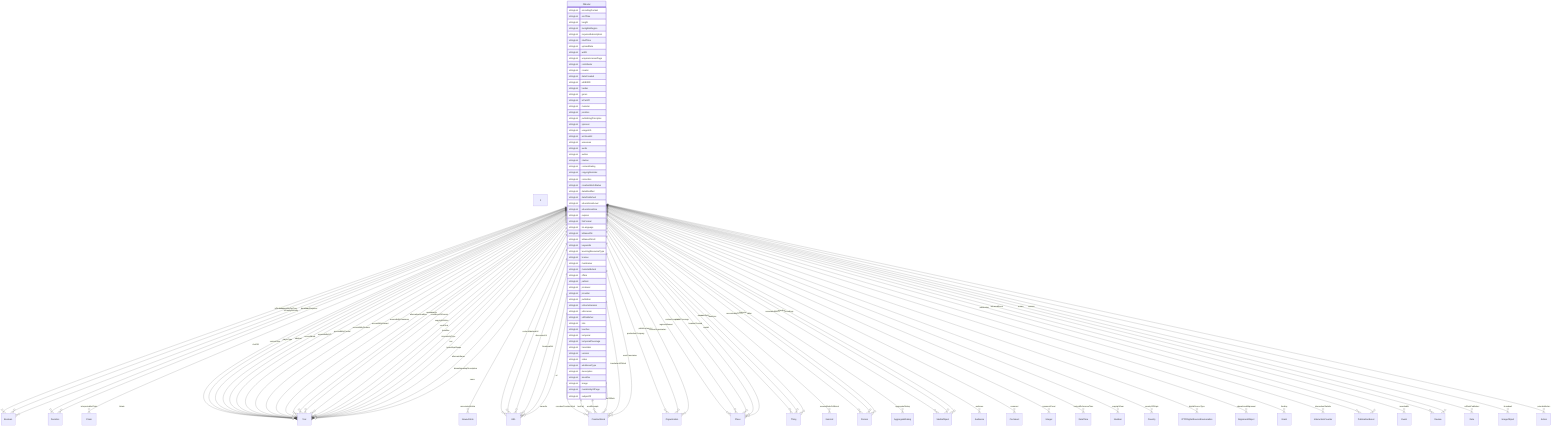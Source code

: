 erDiagram
3DModel {
    stringList encodingFormat  
    stringList endTime  
    stringList height  
    stringList ineligibleRegion  
    stringList requiresSubscription  
    stringList startTime  
    stringList uploadDate  
    stringList width  
    stringList acquireLicensePage  
    stringList contributor  
    stringList creator  
    stringList dateCreated  
    stringList editEIDR  
    stringList funder  
    stringList genre  
    stringList isPartOf  
    stringList material  
    stringList position  
    stringList publishingPrinciples  
    stringList sponsor  
    stringList usageInfo  
    stringList archivedAt  
    stringList assesses  
    stringList audio  
    stringList author  
    stringList citation  
    stringList contentRating  
    stringList copyrightHolder  
    stringList correction  
    stringList creativeWorkStatus  
    stringList dateModified  
    stringList datePublished  
    stringList educationalLevel  
    stringList educationalUse  
    stringList expires  
    stringList fileFormat  
    stringList inLanguage  
    stringList isBasedOn  
    stringList isBasedOnUrl  
    stringList keywords  
    stringList learningResourceType  
    stringList license  
    stringList maintainer  
    stringList materialExtent  
    stringList offers  
    stringList pattern  
    stringList producer  
    stringList provider  
    stringList publisher  
    stringList schemaVersion  
    stringList sdLicense  
    stringList sdPublisher  
    stringList size  
    stringList teaches  
    stringList temporal  
    stringList temporalCoverage  
    stringList translator  
    stringList version  
    stringList video  
    stringList additionalType  
    stringList description  
    stringList identifier  
    stringList image  
    stringList mainEntityOfPage  
    stringList subjectOf  
}

3DModel ||--}o Boolean : "isResizable"
3DModel ||--}o Duration : "duration"
3DModel ||--}o Claim : "interpretedAsClaim"
3DModel ||--}o Text : "sha256"
3DModel ||--}o NewsArticle : "associatedArticle"
3DModel ||--}o Text : "bitrate"
3DModel ||--}o Text : "contentSize"
3DModel ||--}o URL : "contentUrl"
3DModel ||--}o URL : "embedUrl"
3DModel ||--}o CreativeWork : "encodesCreativeWork"
3DModel ||--}o Text : "playerType"
3DModel ||--}o Organization : "productionCompany"
3DModel ||--}o Place : "regionsAllowed"
3DModel ||--}o Thing : "about"
3DModel ||--}o Place : "contentLocation"
3DModel ||--}o CreativeWork : "hasPart"
3DModel ||--}o Thing : "mainEntity"
3DModel ||--}o Place : "spatialCoverage"
3DModel ||--}o CreativeWork : "workExample"
3DModel ||--}o Text : "abstract"
3DModel ||--}o Text : "accessMode"
3DModel ||--}o ItemList : "accessModeSufficient"
3DModel ||--}o Text : "accessibilityAPI"
3DModel ||--}o Text : "accessibilityControl"
3DModel ||--}o Text : "accessibilityFeature"
3DModel ||--}o Text : "accessibilityHazard"
3DModel ||--}o Text : "accessibilitySummary"
3DModel ||--}o Person : "accountablePerson"
3DModel ||--}o AggregateRating : "aggregateRating"
3DModel ||--}o Text : "alternativeHeadline"
3DModel ||--}o MediaObject : "associatedMedia"
3DModel ||--}o Audience : "audience"
3DModel ||--}o Text : "award"
3DModel ||--}o Text : "awards"
3DModel ||--}o Person : "character"
3DModel ||--}o Comment : "comment"
3DModel ||--}o Integer : "commentCount"
3DModel ||--}o Text : "conditionsOfAccess"
3DModel ||--}o DateTime : "contentReferenceTime"
3DModel ||--}o Text : "copyrightNotice"
3DModel ||--}o Number : "copyrightYear"
3DModel ||--}o Country : "countryOfOrigin"
3DModel ||--}o Text : "creditText"
3DModel ||--}o IPTCDigitalSourceEnumeration : "digitalSourceType"
3DModel ||--}o URL : "discussionUrl"
3DModel ||--}o Person : "editor"
3DModel ||--}o AlignmentObject : "educationalAlignment"
3DModel ||--}o MediaObject : "encoding"
3DModel ||--}o MediaObject : "encodings"
3DModel ||--}o CreativeWork : "exampleOfWork"
3DModel ||--}o Grant : "funding"
3DModel ||--}o Text : "headline"
3DModel ||--}o InteractionCounter : "interactionStatistic"
3DModel ||--}o Text : "interactivityType"
3DModel ||--}o Boolean : "isAccessibleForFree"
3DModel ||--}o Boolean : "isFamilyFriendly"
3DModel ||--}o Place : "locationCreated"
3DModel ||--}o Thing : "mentions"
3DModel ||--}o PublicationEvent : "publication"
3DModel ||--}o Organization : "publisherImprint"
3DModel ||--}o Event : "recordedAt"
3DModel ||--}o PublicationEvent : "releasedEvent"
3DModel ||--}o Review : "review"
3DModel ||--}o Review : "reviews"
3DModel ||--}o Date : "sdDatePublished"
3DModel ||--}o Organization : "sourceOrganization"
3DModel ||--}o Place : "spatial"
3DModel ||--}o Text : "text"
3DModel ||--}o ImageObject : "thumbnail"
3DModel ||--}o URL : "thumbnailUrl"
3DModel ||--}o Duration : "timeRequired"
3DModel ||--}o CreativeWork : "translationOfWork"
3DModel ||--}o Text : "typicalAgeRange"
3DModel ||--}o CreativeWork : "workTranslation"
3DModel ||--}o Text : "alternateName"
3DModel ||--}o Text : "disambiguatingDescription"
3DModel ||--}o Text : "name"
3DModel ||--}o URL : "sameAs"
3DModel ||--}o Action : "potentialAction"
3DModel ||--}o URL : "url"